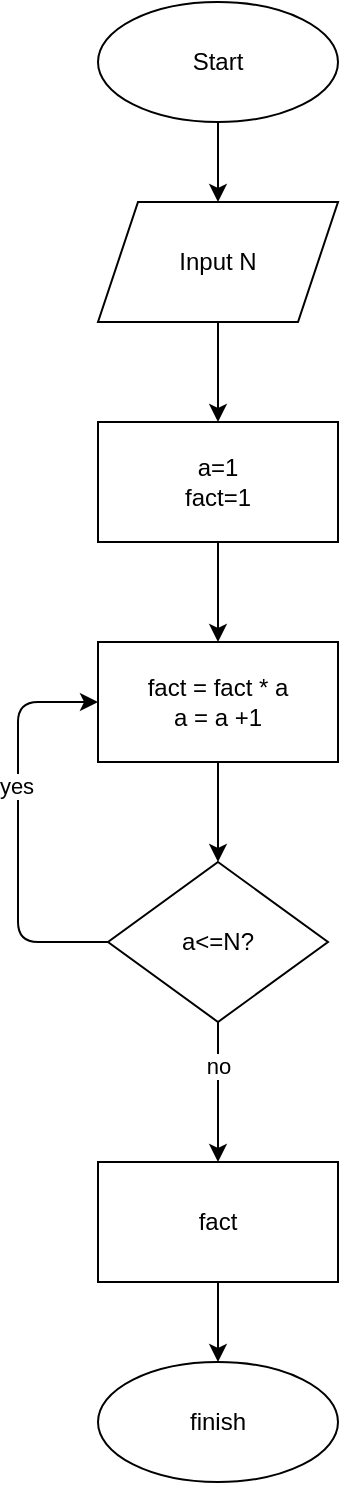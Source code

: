 <mxfile>
    <diagram id="h1rCAa0Vp1ABqFAqyEc4" name="Страница 1">
        <mxGraphModel dx="564" dy="470" grid="1" gridSize="10" guides="1" tooltips="1" connect="1" arrows="1" fold="1" page="1" pageScale="1" pageWidth="827" pageHeight="1169" math="0" shadow="0">
            <root>
                <mxCell id="0"/>
                <mxCell id="1" parent="0"/>
                <mxCell id="35" value="" style="edgeStyle=none;html=1;" parent="1" source="33" target="34" edge="1">
                    <mxGeometry relative="1" as="geometry"/>
                </mxCell>
                <mxCell id="33" value="Start" style="ellipse;whiteSpace=wrap;html=1;" parent="1" vertex="1">
                    <mxGeometry x="110" y="330" width="120" height="60" as="geometry"/>
                </mxCell>
                <mxCell id="39" value="" style="edgeStyle=none;html=1;" parent="1" source="34" target="38" edge="1">
                    <mxGeometry relative="1" as="geometry"/>
                </mxCell>
                <mxCell id="34" value="Input N" style="shape=parallelogram;perimeter=parallelogramPerimeter;whiteSpace=wrap;html=1;fixedSize=1;" parent="1" vertex="1">
                    <mxGeometry x="110" y="430" width="120" height="60" as="geometry"/>
                </mxCell>
                <mxCell id="48" value="" style="edgeStyle=none;html=1;" edge="1" parent="1" source="38" target="47">
                    <mxGeometry relative="1" as="geometry"/>
                </mxCell>
                <mxCell id="38" value="a=1&lt;br&gt;fact=1" style="whiteSpace=wrap;html=1;" parent="1" vertex="1">
                    <mxGeometry x="110" y="540" width="120" height="60" as="geometry"/>
                </mxCell>
                <mxCell id="43" value="" style="edgeStyle=none;html=1;" parent="1" source="40" target="42" edge="1">
                    <mxGeometry relative="1" as="geometry"/>
                </mxCell>
                <mxCell id="52" value="no" style="edgeLabel;html=1;align=center;verticalAlign=middle;resizable=0;points=[];" vertex="1" connectable="0" parent="43">
                    <mxGeometry x="-0.371" relative="1" as="geometry">
                        <mxPoint as="offset"/>
                    </mxGeometry>
                </mxCell>
                <mxCell id="49" style="edgeStyle=none;html=1;exitX=0;exitY=0.5;exitDx=0;exitDy=0;entryX=0;entryY=0.5;entryDx=0;entryDy=0;" edge="1" parent="1" source="40" target="47">
                    <mxGeometry relative="1" as="geometry">
                        <mxPoint x="70" y="580" as="targetPoint"/>
                        <Array as="points">
                            <mxPoint x="70" y="800"/>
                            <mxPoint x="70" y="680"/>
                        </Array>
                    </mxGeometry>
                </mxCell>
                <mxCell id="50" value="yes" style="edgeLabel;html=1;align=center;verticalAlign=middle;resizable=0;points=[];" vertex="1" connectable="0" parent="49">
                    <mxGeometry x="0.2" y="1" relative="1" as="geometry">
                        <mxPoint as="offset"/>
                    </mxGeometry>
                </mxCell>
                <mxCell id="40" value="a&amp;lt;=N?" style="rhombus;whiteSpace=wrap;html=1;" parent="1" vertex="1">
                    <mxGeometry x="115" y="760" width="110" height="80" as="geometry"/>
                </mxCell>
                <mxCell id="54" value="" style="edgeStyle=none;html=1;" edge="1" parent="1" source="42" target="53">
                    <mxGeometry relative="1" as="geometry"/>
                </mxCell>
                <mxCell id="42" value="fact" style="whiteSpace=wrap;html=1;" parent="1" vertex="1">
                    <mxGeometry x="110" y="910" width="120" height="60" as="geometry"/>
                </mxCell>
                <mxCell id="46" value="" style="edgeStyle=none;html=1;" edge="1" parent="1" target="40">
                    <mxGeometry relative="1" as="geometry">
                        <mxPoint x="170" y="710" as="sourcePoint"/>
                    </mxGeometry>
                </mxCell>
                <mxCell id="47" value="fact = fact * a&lt;br&gt;a = a +1" style="whiteSpace=wrap;html=1;" vertex="1" parent="1">
                    <mxGeometry x="110" y="650" width="120" height="60" as="geometry"/>
                </mxCell>
                <mxCell id="53" value="finish" style="ellipse;whiteSpace=wrap;html=1;" vertex="1" parent="1">
                    <mxGeometry x="110" y="1010" width="120" height="60" as="geometry"/>
                </mxCell>
            </root>
        </mxGraphModel>
    </diagram>
</mxfile>